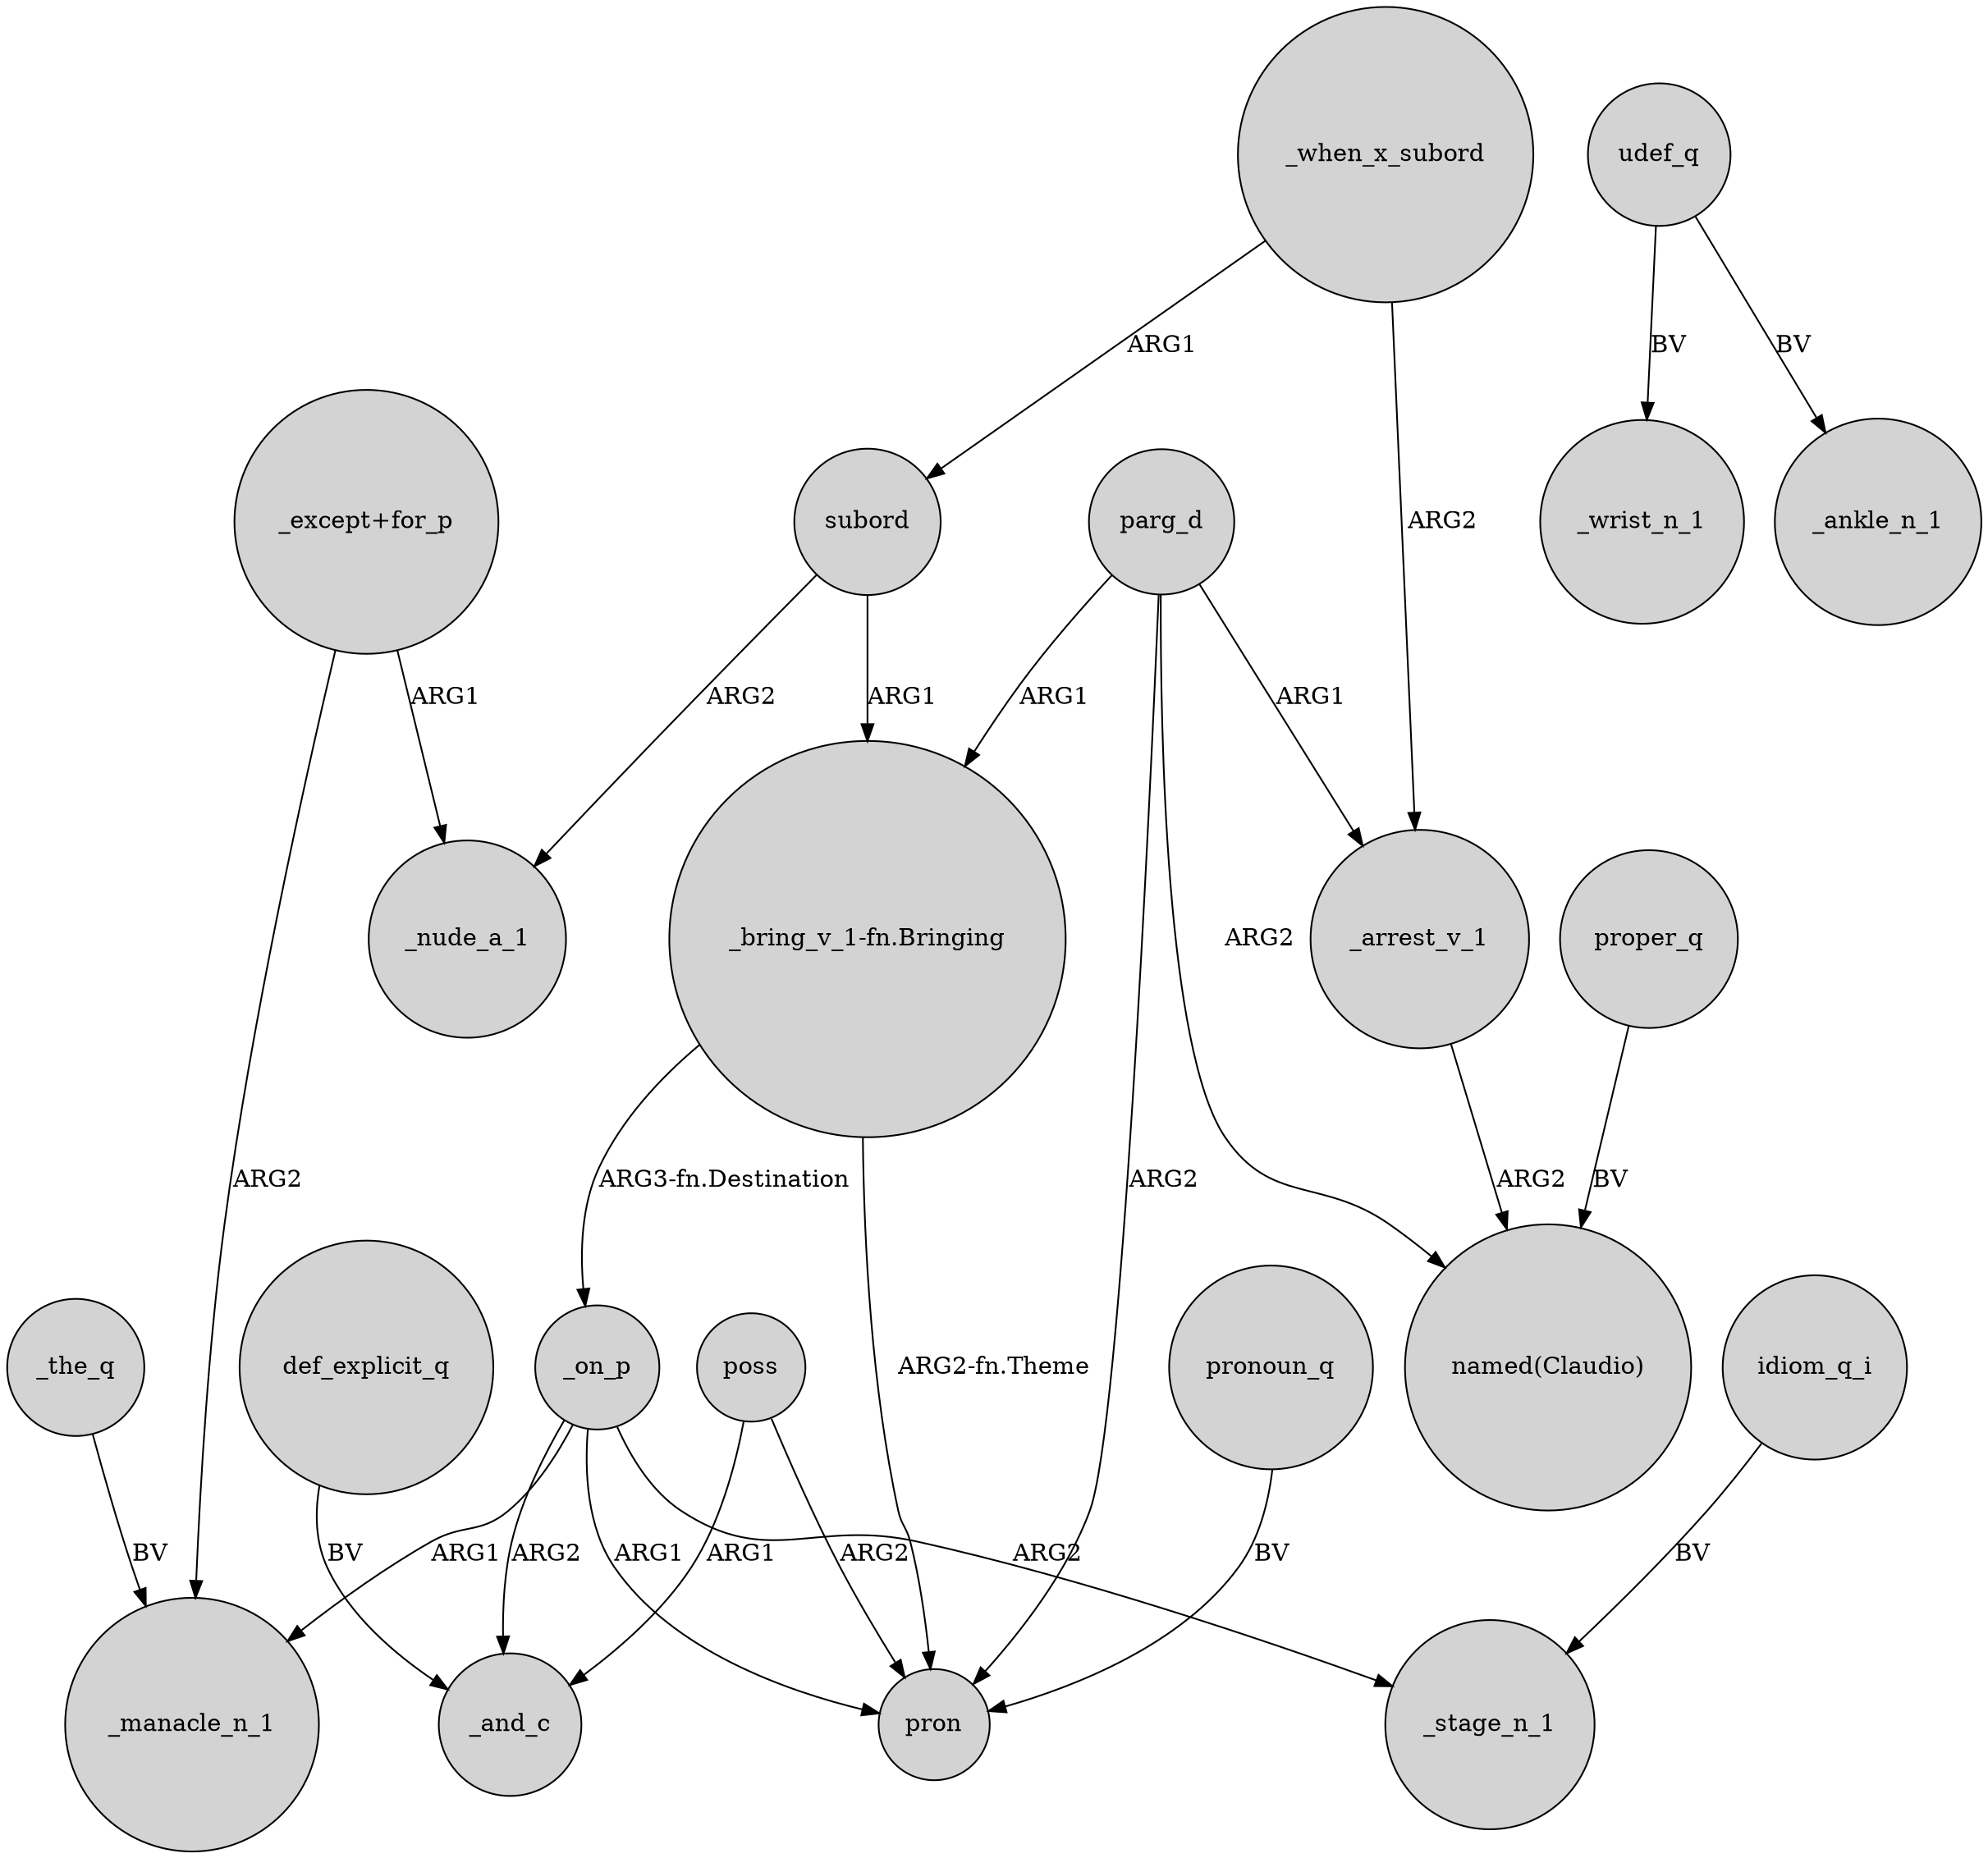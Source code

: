 digraph {
	node [shape=circle style=filled]
	"_except+for_p" -> _nude_a_1 [label=ARG1]
	_when_x_subord -> _arrest_v_1 [label=ARG2]
	poss -> pron [label=ARG2]
	poss -> _and_c [label=ARG1]
	parg_d -> _arrest_v_1 [label=ARG1]
	def_explicit_q -> _and_c [label=BV]
	_the_q -> _manacle_n_1 [label=BV]
	subord -> _nude_a_1 [label=ARG2]
	parg_d -> "named(Claudio)" [label=ARG2]
	idiom_q_i -> _stage_n_1 [label=BV]
	"_bring_v_1-fn.Bringing" -> pron [label="ARG2-fn.Theme"]
	udef_q -> _wrist_n_1 [label=BV]
	udef_q -> _ankle_n_1 [label=BV]
	parg_d -> pron [label=ARG2]
	_arrest_v_1 -> "named(Claudio)" [label=ARG2]
	pronoun_q -> pron [label=BV]
	parg_d -> "_bring_v_1-fn.Bringing" [label=ARG1]
	_on_p -> _stage_n_1 [label=ARG2]
	proper_q -> "named(Claudio)" [label=BV]
	"_except+for_p" -> _manacle_n_1 [label=ARG2]
	subord -> "_bring_v_1-fn.Bringing" [label=ARG1]
	_on_p -> _and_c [label=ARG2]
	_on_p -> _manacle_n_1 [label=ARG1]
	_when_x_subord -> subord [label=ARG1]
	_on_p -> pron [label=ARG1]
	"_bring_v_1-fn.Bringing" -> _on_p [label="ARG3-fn.Destination"]
}
